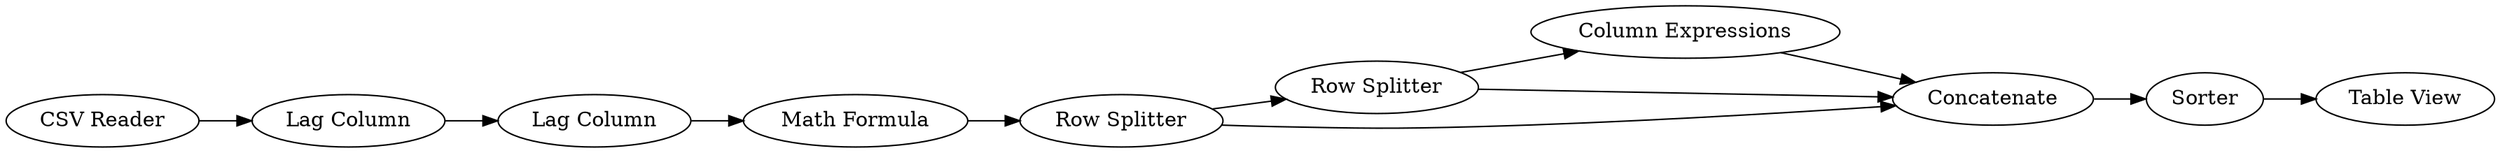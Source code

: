 digraph {
	1 [label="CSV Reader"]
	2 [label="Lag Column"]
	3 [label="Lag Column"]
	4 [label="Column Expressions"]
	5 [label="Row Splitter"]
	6 [label="Math Formula"]
	7 [label="Row Splitter"]
	8 [label=Concatenate]
	9 [label="Table View"]
	10 [label=Sorter]
	1 -> 2
	2 -> 3
	3 -> 6
	4 -> 8
	5 -> 7
	5 -> 8
	6 -> 5
	7 -> 4
	7 -> 8
	8 -> 10
	10 -> 9
	rankdir=LR
}
